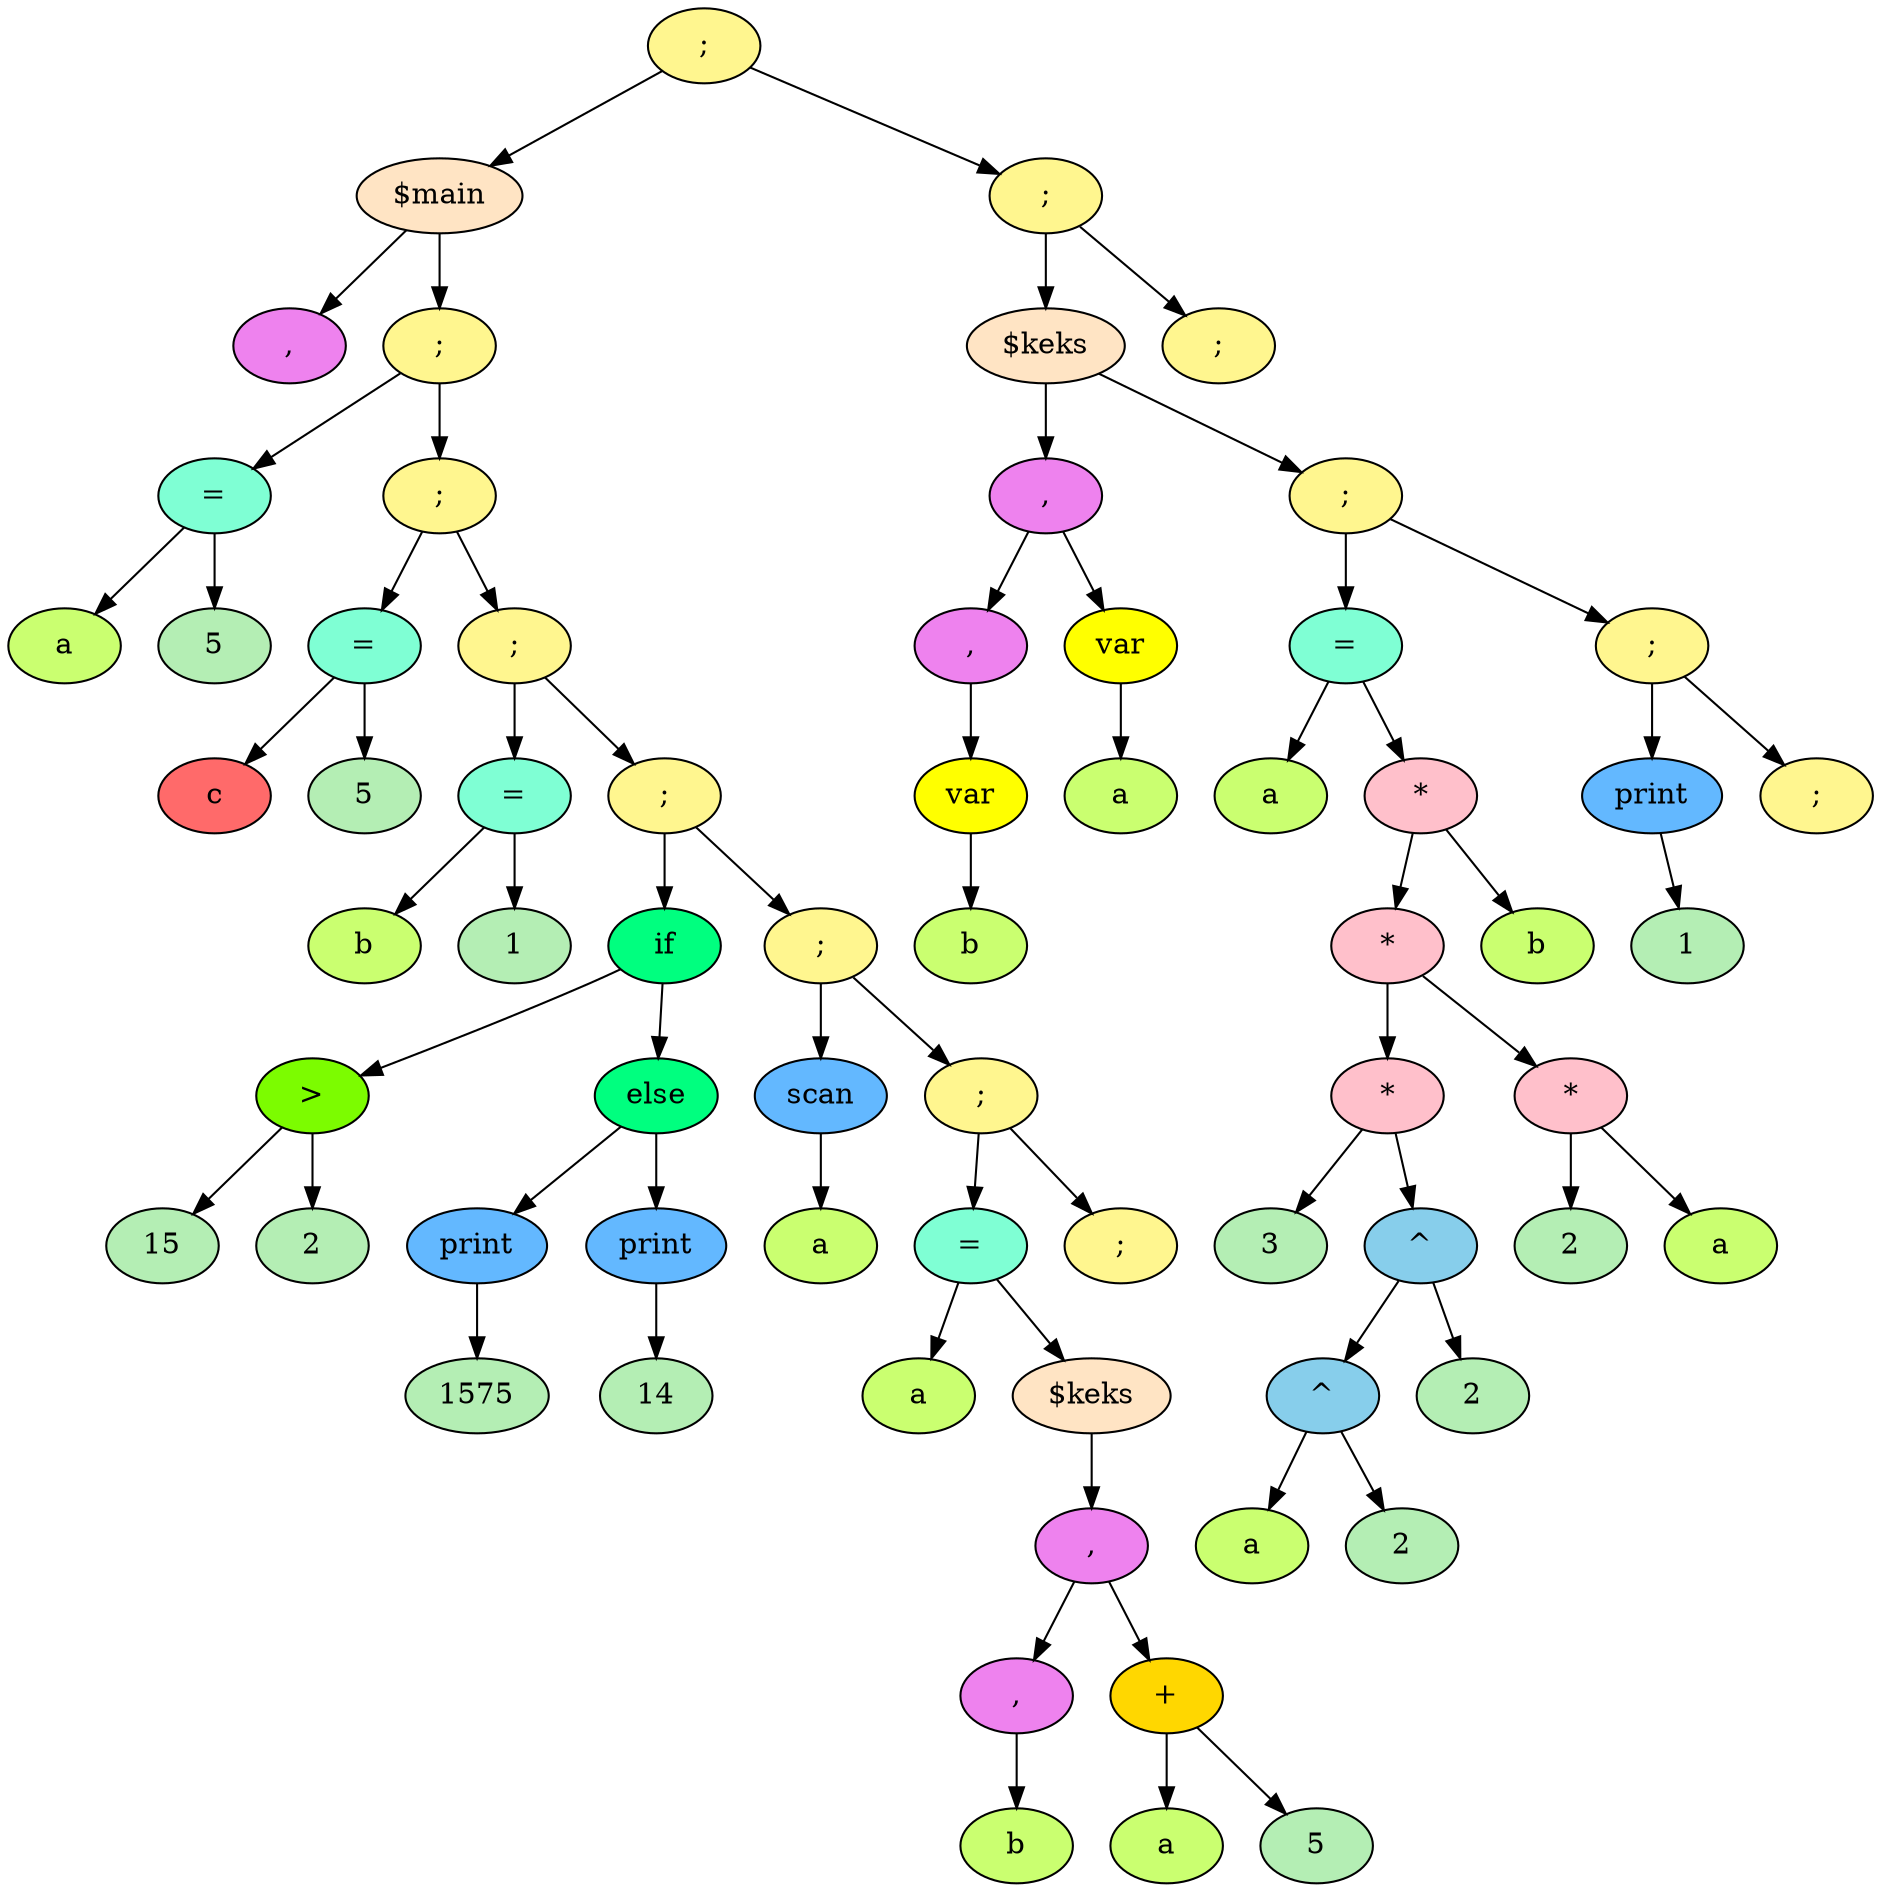 digraph G {
fontsize = 50
94179884888304[label = ";", style = "filled", fillcolor = "khaki1"]
94179884888432[label = "$main", style = "filled", fillcolor = "bisque"]
94179884888304 -> 94179884888432
94179884888432[label = "$main", style = "filled", fillcolor = "bisque"]
94179884888624[label = ",", style = "filled", fillcolor = "violet"]
94179884888432 -> 94179884888624
94179884888624[label = ",", style = "filled", fillcolor = "violet"]
94179884888432[label = "$main", style = "filled", fillcolor = "bisque"]
94179884888688[label = ";", style = "filled", fillcolor = "khaki1"]
94179884888432 -> 94179884888688
94179884888688[label = ";", style = "filled", fillcolor = "khaki1"]
94179884888816[label = "=", style = "filled", fillcolor = "aquamarine"]
94179884888688 -> 94179884888816
94179884888816[label = "=", style = "filled", fillcolor = "aquamarine"]
94179884888880[label = "a", style = "filled", fillcolor = "darkolivegreen1"]
94179884888816 -> 94179884888880
94179884888880[label = "a", style = "filled", fillcolor = "darkolivegreen1"]
94179884888816[label = "=", style = "filled", fillcolor = "aquamarine"]
94179884889136[label = "5", style = "filled", fillcolor = "darkseagreen2"]
94179884888816 -> 94179884889136
94179884889136[label = "5", style = "filled", fillcolor = "darkseagreen2"]
94179884888688[label = ";", style = "filled", fillcolor = "khaki1"]
94179884889200[label = ";", style = "filled", fillcolor = "khaki1"]
94179884888688 -> 94179884889200
94179884889200[label = ";", style = "filled", fillcolor = "khaki1"]
94179884889328[label = "=", style = "filled", fillcolor = "aquamarine"]
94179884889200 -> 94179884889328
94179884889328[label = "=", style = "filled", fillcolor = "aquamarine"]
94179884889392[label = "c", style = "filled", fillcolor = "indianred1"]
94179884889328 -> 94179884889392
94179884889392[label = "c", style = "filled", fillcolor = "indianred1"]
94179884889328[label = "=", style = "filled", fillcolor = "aquamarine"]
94179884889648[label = "5", style = "filled", fillcolor = "darkseagreen2"]
94179884889328 -> 94179884889648
94179884889648[label = "5", style = "filled", fillcolor = "darkseagreen2"]
94179884889200[label = ";", style = "filled", fillcolor = "khaki1"]
94179884889712[label = ";", style = "filled", fillcolor = "khaki1"]
94179884889200 -> 94179884889712
94179884889712[label = ";", style = "filled", fillcolor = "khaki1"]
94179884889840[label = "=", style = "filled", fillcolor = "aquamarine"]
94179884889712 -> 94179884889840
94179884889840[label = "=", style = "filled", fillcolor = "aquamarine"]
94179884889904[label = "b", style = "filled", fillcolor = "darkolivegreen1"]
94179884889840 -> 94179884889904
94179884889904[label = "b", style = "filled", fillcolor = "darkolivegreen1"]
94179884889840[label = "=", style = "filled", fillcolor = "aquamarine"]
94179884890160[label = "1", style = "filled", fillcolor = "darkseagreen2"]
94179884889840 -> 94179884890160
94179884890160[label = "1", style = "filled", fillcolor = "darkseagreen2"]
94179884889712[label = ";", style = "filled", fillcolor = "khaki1"]
94179884890224[label = ";", style = "filled", fillcolor = "khaki1"]
94179884889712 -> 94179884890224
94179884890224[label = ";", style = "filled", fillcolor = "khaki1"]
94179884890352[label = "if", style = "filled", fillcolor = "springgreen"]
94179884890224 -> 94179884890352
94179884890352[label = "if", style = "filled", fillcolor = "springgreen"]
94179884890480[label = ">", style = "filled", fillcolor = "lawngreen"]
94179884890352 -> 94179884890480
94179884890480[label = ">", style = "filled", fillcolor = "lawngreen"]
94179884890800[label = "15", style = "filled", fillcolor = "darkseagreen2"]
94179884890480 -> 94179884890800
94179884890800[label = "15", style = "filled", fillcolor = "darkseagreen2"]
94179884890480[label = ">", style = "filled", fillcolor = "lawngreen"]
94179884891120[label = "2", style = "filled", fillcolor = "darkseagreen2"]
94179884890480 -> 94179884891120
94179884891120[label = "2", style = "filled", fillcolor = "darkseagreen2"]
94179884890352[label = "if", style = "filled", fillcolor = "springgreen"]
94179884891184[label = "else", style = "filled", fillcolor = "springgreen"]
94179884890352 -> 94179884891184
94179884891184[label = "else", style = "filled", fillcolor = "springgreen"]
94179884891376[label = "print", style = "filled", fillcolor = "steelblue1"]
94179884891184 -> 94179884891376
94179884891376[label = "print", style = "filled", fillcolor = "steelblue1"]
94179884892016[label = "1575", style = "filled", fillcolor = "darkseagreen2"]
94179884891376 -> 94179884892016
94179884892016[label = "1575", style = "filled", fillcolor = "darkseagreen2"]
94179884891184[label = "else", style = "filled", fillcolor = "springgreen"]
94179884892400[label = "print", style = "filled", fillcolor = "steelblue1"]
94179884891184 -> 94179884892400
94179884892400[label = "print", style = "filled", fillcolor = "steelblue1"]
94179884892720[label = "14", style = "filled", fillcolor = "darkseagreen2"]
94179884892400 -> 94179884892720
94179884892720[label = "14", style = "filled", fillcolor = "darkseagreen2"]
94179884890224[label = ";", style = "filled", fillcolor = "khaki1"]
94179884892784[label = ";", style = "filled", fillcolor = "khaki1"]
94179884890224 -> 94179884892784
94179884892784[label = ";", style = "filled", fillcolor = "khaki1"]
94179884892912[label = "scan", style = "filled", fillcolor = "steelblue1"]
94179884892784 -> 94179884892912
94179884892912[label = "scan", style = "filled", fillcolor = "steelblue1"]
94179884893040[label = "a", style = "filled", fillcolor = "darkolivegreen1"]
94179884892912 -> 94179884893040
94179884893040[label = "a", style = "filled", fillcolor = "darkolivegreen1"]
94179884892784[label = ";", style = "filled", fillcolor = "khaki1"]
94179884893104[label = ";", style = "filled", fillcolor = "khaki1"]
94179884892784 -> 94179884893104
94179884893104[label = ";", style = "filled", fillcolor = "khaki1"]
94179884893232[label = "=", style = "filled", fillcolor = "aquamarine"]
94179884893104 -> 94179884893232
94179884893232[label = "=", style = "filled", fillcolor = "aquamarine"]
94179884893296[label = "a", style = "filled", fillcolor = "darkolivegreen1"]
94179884893232 -> 94179884893296
94179884893296[label = "a", style = "filled", fillcolor = "darkolivegreen1"]
94179884893232[label = "=", style = "filled", fillcolor = "aquamarine"]
94179884893360[label = "$keks", style = "filled", fillcolor = "bisque"]
94179884893232 -> 94179884893360
94179884893360[label = "$keks", style = "filled", fillcolor = "bisque"]
94179884893552[label = ",", style = "filled", fillcolor = "violet"]
94179884893360 -> 94179884893552
94179884893552[label = ",", style = "filled", fillcolor = "violet"]
94179884894064[label = ",", style = "filled", fillcolor = "violet"]
94179884893552 -> 94179884894064
94179884894064[label = ",", style = "filled", fillcolor = "violet"]
94179884894320[label = "b", style = "filled", fillcolor = "darkolivegreen1"]
94179884894064 -> 94179884894320
94179884894320[label = "b", style = "filled", fillcolor = "darkolivegreen1"]
94179884893552[label = ",", style = "filled", fillcolor = "violet"]
94179884893616[label = "+", style = "filled", fillcolor = "gold"]
94179884893552 -> 94179884893616
94179884893616[label = "+", style = "filled", fillcolor = "gold"]
94179884893808[label = "a", style = "filled", fillcolor = "darkolivegreen1"]
94179884893616 -> 94179884893808
94179884893808[label = "a", style = "filled", fillcolor = "darkolivegreen1"]
94179884893616[label = "+", style = "filled", fillcolor = "gold"]
94179884894000[label = "5", style = "filled", fillcolor = "darkseagreen2"]
94179884893616 -> 94179884894000
94179884894000[label = "5", style = "filled", fillcolor = "darkseagreen2"]
94179884893104[label = ";", style = "filled", fillcolor = "khaki1"]
94179884894384[label = ";", style = "filled", fillcolor = "khaki1"]
94179884893104 -> 94179884894384
94179884894384[label = ";", style = "filled", fillcolor = "khaki1"]
94179884888304[label = ";", style = "filled", fillcolor = "khaki1"]
94179884894448[label = ";", style = "filled", fillcolor = "khaki1"]
94179884888304 -> 94179884894448
94179884894448[label = ";", style = "filled", fillcolor = "khaki1"]
94179884894576[label = "$keks", style = "filled", fillcolor = "bisque"]
94179884894448 -> 94179884894576
94179884894576[label = "$keks", style = "filled", fillcolor = "bisque"]
94179884894768[label = ",", style = "filled", fillcolor = "violet"]
94179884894576 -> 94179884894768
94179884894768[label = ",", style = "filled", fillcolor = "violet"]
94179884894960[label = ",", style = "filled", fillcolor = "violet"]
94179884894768 -> 94179884894960
94179884894960[label = ",", style = "filled", fillcolor = "violet"]
94179884895024[label = "var", style = "filled", fillcolor = "yellow"]
94179884894960 -> 94179884895024
94179884895024[label = "var", style = "filled", fillcolor = "yellow"]
94179884895088[label = "b", style = "filled", fillcolor = "darkolivegreen1"]
94179884895024 -> 94179884895088
94179884895088[label = "b", style = "filled", fillcolor = "darkolivegreen1"]
94179884894768[label = ",", style = "filled", fillcolor = "violet"]
94179884894832[label = "var", style = "filled", fillcolor = "yellow"]
94179884894768 -> 94179884894832
94179884894832[label = "var", style = "filled", fillcolor = "yellow"]
94179884894896[label = "a", style = "filled", fillcolor = "darkolivegreen1"]
94179884894832 -> 94179884894896
94179884894896[label = "a", style = "filled", fillcolor = "darkolivegreen1"]
94179884894576[label = "$keks", style = "filled", fillcolor = "bisque"]
94179884895152[label = ";", style = "filled", fillcolor = "khaki1"]
94179884894576 -> 94179884895152
94179884895152[label = ";", style = "filled", fillcolor = "khaki1"]
94179884895280[label = "=", style = "filled", fillcolor = "aquamarine"]
94179884895152 -> 94179884895280
94179884895280[label = "=", style = "filled", fillcolor = "aquamarine"]
94179884895344[label = "a", style = "filled", fillcolor = "darkolivegreen1"]
94179884895280 -> 94179884895344
94179884895344[label = "a", style = "filled", fillcolor = "darkolivegreen1"]
94179884895280[label = "=", style = "filled", fillcolor = "aquamarine"]
94179884899760[label = "*", style = "filled", fillcolor = "pink"]
94179884895280 -> 94179884899760
94179884899760[label = "*", style = "filled", fillcolor = "pink"]
94179884899696[label = "*", style = "filled", fillcolor = "pink"]
94179884899760 -> 94179884899696
94179884899696[label = "*", style = "filled", fillcolor = "pink"]
94179884899632[label = "*", style = "filled", fillcolor = "pink"]
94179884899696 -> 94179884899632
94179884899632[label = "*", style = "filled", fillcolor = "pink"]
94179884899568[label = "3", style = "filled", fillcolor = "darkseagreen2"]
94179884899632 -> 94179884899568
94179884899568[label = "3", style = "filled", fillcolor = "darkseagreen2"]
94179884899632[label = "*", style = "filled", fillcolor = "pink"]
94179884898480[label = "^", style = "filled", fillcolor = "skyblue"]
94179884899632 -> 94179884898480
94179884898480[label = "^", style = "filled", fillcolor = "skyblue"]
94179884898288[label = "^", style = "filled", fillcolor = "skyblue"]
94179884898480 -> 94179884898288
94179884898288[label = "^", style = "filled", fillcolor = "skyblue"]
94179884898352[label = "a", style = "filled", fillcolor = "darkolivegreen1"]
94179884898288 -> 94179884898352
94179884898352[label = "a", style = "filled", fillcolor = "darkolivegreen1"]
94179884898288[label = "^", style = "filled", fillcolor = "skyblue"]
94179884898416[label = "2", style = "filled", fillcolor = "darkseagreen2"]
94179884898288 -> 94179884898416
94179884898416[label = "2", style = "filled", fillcolor = "darkseagreen2"]
94179884898480[label = "^", style = "filled", fillcolor = "skyblue"]
94179884892208[label = "2", style = "filled", fillcolor = "darkseagreen2"]
94179884898480 -> 94179884892208
94179884892208[label = "2", style = "filled", fillcolor = "darkseagreen2"]
94179884899696[label = "*", style = "filled", fillcolor = "pink"]
94179884899440[label = "*", style = "filled", fillcolor = "pink"]
94179884899696 -> 94179884899440
94179884899440[label = "*", style = "filled", fillcolor = "pink"]
94179884899376[label = "2", style = "filled", fillcolor = "darkseagreen2"]
94179884899440 -> 94179884899376
94179884899376[label = "2", style = "filled", fillcolor = "darkseagreen2"]
94179884899440[label = "*", style = "filled", fillcolor = "pink"]
94179884898928[label = "a", style = "filled", fillcolor = "darkolivegreen1"]
94179884899440 -> 94179884898928
94179884898928[label = "a", style = "filled", fillcolor = "darkolivegreen1"]
94179884899760[label = "*", style = "filled", fillcolor = "pink"]
94179884897840[label = "b", style = "filled", fillcolor = "darkolivegreen1"]
94179884899760 -> 94179884897840
94179884897840[label = "b", style = "filled", fillcolor = "darkolivegreen1"]
94179884895152[label = ";", style = "filled", fillcolor = "khaki1"]
94179884896240[label = ";", style = "filled", fillcolor = "khaki1"]
94179884895152 -> 94179884896240
94179884896240[label = ";", style = "filled", fillcolor = "khaki1"]
94179884896368[label = "print", style = "filled", fillcolor = "steelblue1"]
94179884896240 -> 94179884896368
94179884896368[label = "print", style = "filled", fillcolor = "steelblue1"]
94179884896688[label = "1", style = "filled", fillcolor = "darkseagreen2"]
94179884896368 -> 94179884896688
94179884896688[label = "1", style = "filled", fillcolor = "darkseagreen2"]
94179884896240[label = ";", style = "filled", fillcolor = "khaki1"]
94179884896752[label = ";", style = "filled", fillcolor = "khaki1"]
94179884896240 -> 94179884896752
94179884896752[label = ";", style = "filled", fillcolor = "khaki1"]
94179884894448[label = ";", style = "filled", fillcolor = "khaki1"]
94179884896816[label = ";", style = "filled", fillcolor = "khaki1"]
94179884894448 -> 94179884896816
94179884896816[label = ";", style = "filled", fillcolor = "khaki1"]
}